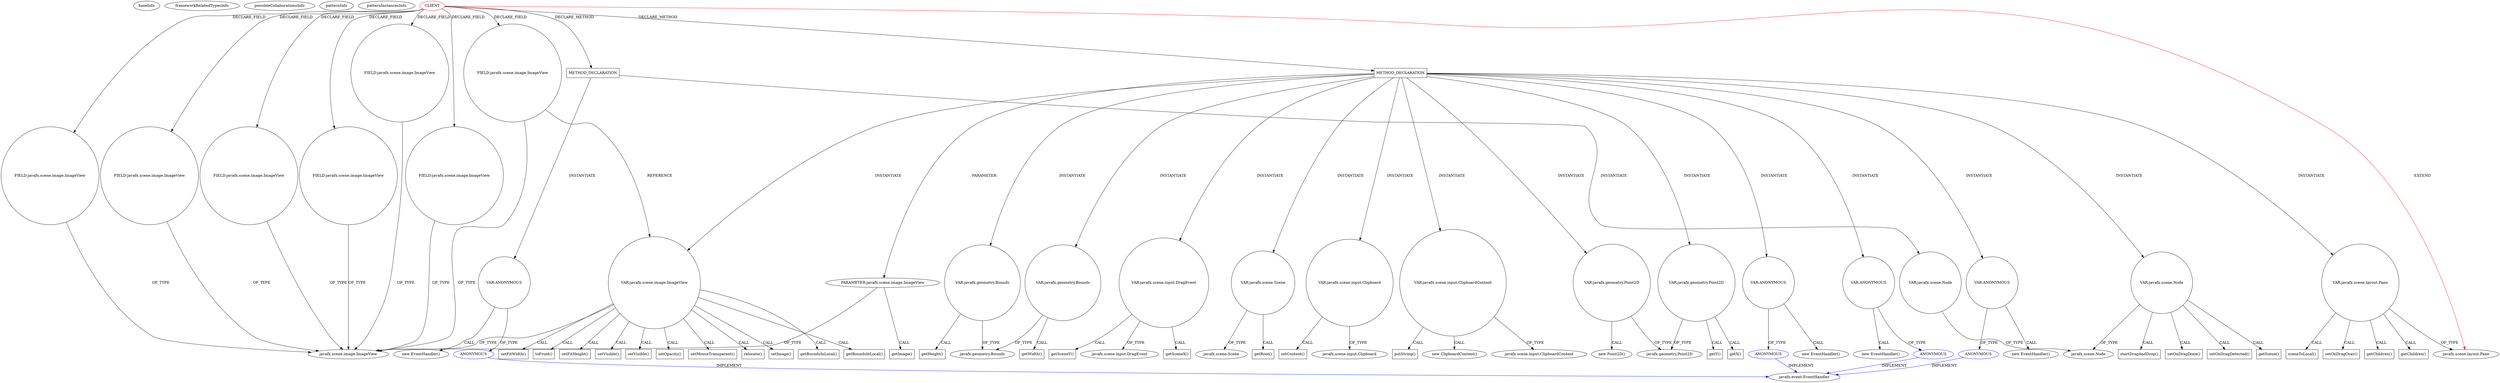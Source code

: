 digraph {
baseInfo[graphId=3846,category="pattern",isAnonymous=false,possibleRelation=true]
frameworkRelatedTypesInfo[0="javafx.scene.layout.Pane"]
possibleCollaborationsInfo[0="3846~INSTANTIATION-CLIENT_METHOD_DECLARATION-~javafx.scene.layout.Pane ~javafx.event.EventHandler ~false~true",1="3846~INSTANTIATION-CLIENT_METHOD_DECLARATION-~javafx.scene.layout.Pane ~javafx.event.EventHandler ~false~true",2="3846~INSTANTIATION-CLIENT_METHOD_DECLARATION-~javafx.scene.layout.Pane ~javafx.event.EventHandler ~false~true",3="3846~INSTANTIATION-CLIENT_METHOD_DECLARATION-~javafx.scene.layout.Pane ~javafx.event.EventHandler ~false~true"]
patternInfo[frequency=2.0,patternRootClient=0]
patternInstancesInfo[0="prashker-KingsSGF~/prashker-KingsSGF/KingsSGF-master/src/uiSam/HexTileView.java~HexTileView~3900",1="prashker-KingsSGF~/prashker-KingsSGF/KingsSGF-master/src/uiSam/BankView.java~BankView~3932"]
176[label="PARAMETER:javafx.scene.image.ImageView",vertexType="PARAMETER_DECLARATION",isFrameworkType=false]
3[label="javafx.scene.image.ImageView",vertexType="FRAMEWORK_CLASS_TYPE",isFrameworkType=false]
4[label="FIELD:javafx.scene.image.ImageView",vertexType="FIELD_DECLARATION",isFrameworkType=false,shape=circle]
6[label="FIELD:javafx.scene.image.ImageView",vertexType="FIELD_DECLARATION",isFrameworkType=false,shape=circle]
12[label="FIELD:javafx.scene.image.ImageView",vertexType="FIELD_DECLARATION",isFrameworkType=false,shape=circle]
16[label="FIELD:javafx.scene.image.ImageView",vertexType="FIELD_DECLARATION",isFrameworkType=false,shape=circle]
8[label="FIELD:javafx.scene.image.ImageView",vertexType="FIELD_DECLARATION",isFrameworkType=false,shape=circle]
10[label="FIELD:javafx.scene.image.ImageView",vertexType="FIELD_DECLARATION",isFrameworkType=false,shape=circle]
20[label="FIELD:javafx.scene.image.ImageView",vertexType="FIELD_DECLARATION",isFrameworkType=false,shape=circle]
0[label="CLIENT",vertexType="ROOT_CLIENT_CLASS_DECLARATION",isFrameworkType=false,color=red]
1[label="javafx.scene.layout.Pane",vertexType="FRAMEWORK_CLASS_TYPE",isFrameworkType=false]
175[label="METHOD_DECLARATION",vertexType="CLIENT_METHOD_DECLARATION",isFrameworkType=false,shape=box]
225[label="VAR:ANONYMOUS",vertexType="VARIABLE_EXPRESION",isFrameworkType=false,shape=circle]
226[label="ANONYMOUS",vertexType="REFERENCE_ANONYMOUS_DECLARATION",isFrameworkType=false,color=blue]
224[label="new EventHandler()",vertexType="CONSTRUCTOR_CALL",isFrameworkType=false]
258[label="VAR:ANONYMOUS",vertexType="VARIABLE_EXPRESION",isFrameworkType=false,shape=circle]
259[label="ANONYMOUS",vertexType="REFERENCE_ANONYMOUS_DECLARATION",isFrameworkType=false,color=blue]
257[label="new EventHandler()",vertexType="CONSTRUCTOR_CALL",isFrameworkType=false]
187[label="VAR:ANONYMOUS",vertexType="VARIABLE_EXPRESION",isFrameworkType=false,shape=circle]
188[label="ANONYMOUS",vertexType="REFERENCE_ANONYMOUS_DECLARATION",isFrameworkType=false,color=blue]
186[label="new EventHandler()",vertexType="CONSTRUCTOR_CALL",isFrameworkType=false]
250[label="VAR:javafx.geometry.Bounds",vertexType="VARIABLE_EXPRESION",isFrameworkType=false,shape=circle]
243[label="VAR:javafx.geometry.Bounds",vertexType="VARIABLE_EXPRESION",isFrameworkType=false,shape=circle]
233[label="VAR:javafx.scene.input.DragEvent",vertexType="VARIABLE_EXPRESION",isFrameworkType=false,shape=circle]
234[label="getSceneX()",vertexType="INSIDE_CALL",isFrameworkType=false,shape=box]
237[label="getSceneY()",vertexType="INSIDE_CALL",isFrameworkType=false,shape=box]
199[label="VAR:javafx.scene.layout.Pane",vertexType="VARIABLE_EXPRESION",isFrameworkType=false,shape=circle]
223[label="setOnDragOver()",vertexType="INSIDE_CALL",isFrameworkType=false,shape=box]
203[label="getChildren()",vertexType="INSIDE_CALL",isFrameworkType=false,shape=box]
200[label="getChildren()",vertexType="INSIDE_CALL",isFrameworkType=false,shape=box]
178[label="VAR:javafx.scene.Scene",vertexType="VARIABLE_EXPRESION",isFrameworkType=false,shape=circle]
85[label="javafx.event.EventHandler",vertexType="FRAMEWORK_INTERFACE_TYPE",isFrameworkType=false]
149[label="ANONYMOUS",vertexType="REFERENCE_ANONYMOUS_DECLARATION",isFrameworkType=false,color=blue]
148[label="VAR:ANONYMOUS",vertexType="VARIABLE_EXPRESION",isFrameworkType=false,shape=circle]
147[label="new EventHandler()",vertexType="CONSTRUCTOR_CALL",isFrameworkType=false]
194[label="getImage()",vertexType="INSIDE_CALL",isFrameworkType=false,shape=box]
219[label="VAR:javafx.scene.input.Clipboard",vertexType="VARIABLE_EXPRESION",isFrameworkType=false,shape=circle]
220[label="setContent()",vertexType="INSIDE_CALL",isFrameworkType=false,shape=box]
251[label="getHeight()",vertexType="INSIDE_CALL",isFrameworkType=false,shape=box]
229[label="sceneToLocal()",vertexType="INSIDE_CALL",isFrameworkType=false,shape=box]
117[label="javafx.scene.input.Clipboard",vertexType="FRAMEWORK_CLASS_TYPE",isFrameworkType=false]
179[label="getRoot()",vertexType="INSIDE_CALL",isFrameworkType=false,shape=box]
104[label="METHOD_DECLARATION",vertexType="CLIENT_METHOD_DECLARATION",isFrameworkType=false,shape=box]
244[label="getWidth()",vertexType="INSIDE_CALL",isFrameworkType=false,shape=box]
190[label="VAR:javafx.scene.image.ImageView",vertexType="VARIABLE_EXPRESION",isFrameworkType=false,shape=circle]
196[label="setFitHeight()",vertexType="INSIDE_CALL",isFrameworkType=false,shape=box]
262[label="setVisible()",vertexType="INSIDE_CALL",isFrameworkType=false,shape=box]
211[label="setVisible()",vertexType="INSIDE_CALL",isFrameworkType=false,shape=box]
205[label="setOpacity()",vertexType="INSIDE_CALL",isFrameworkType=false,shape=box]
209[label="setMouseTransparent()",vertexType="INSIDE_CALL",isFrameworkType=false,shape=box]
215[label="VAR:javafx.scene.input.ClipboardContent",vertexType="VARIABLE_EXPRESION",isFrameworkType=false,shape=circle]
216[label="javafx.scene.input.ClipboardContent",vertexType="FRAMEWORK_CLASS_TYPE",isFrameworkType=false]
245[label="javafx.geometry.Bounds",vertexType="FRAMEWORK_CLASS_TYPE",isFrameworkType=false]
239[label="relocate()",vertexType="INSIDE_CALL",isFrameworkType=false,shape=box]
181[label="VAR:javafx.scene.Node",vertexType="VARIABLE_EXPRESION",isFrameworkType=false,shape=circle]
213[label="startDragAndDrop()",vertexType="INSIDE_CALL",isFrameworkType=false,shape=box]
256[label="setOnDragDone()",vertexType="INSIDE_CALL",isFrameworkType=false,shape=box]
81[label="javafx.scene.Node",vertexType="FRAMEWORK_CLASS_TYPE",isFrameworkType=false]
105[label="VAR:javafx.scene.Node",vertexType="VARIABLE_EXPRESION",isFrameworkType=false,shape=circle]
191[label="setImage()",vertexType="INSIDE_CALL",isFrameworkType=false,shape=box]
185[label="setOnDragDetected()",vertexType="INSIDE_CALL",isFrameworkType=false,shape=box]
247[label="getBoundsInLocal()",vertexType="INSIDE_CALL",isFrameworkType=false,shape=box]
254[label="getBoundsInLocal()",vertexType="INSIDE_CALL",isFrameworkType=false,shape=box]
218[label="putString()",vertexType="INSIDE_CALL",isFrameworkType=false,shape=box]
198[label="setFitWidth()",vertexType="INSIDE_CALL",isFrameworkType=false,shape=box]
214[label="new ClipboardContent()",vertexType="CONSTRUCTOR_CALL",isFrameworkType=false]
182[label="getScene()",vertexType="INSIDE_CALL",isFrameworkType=false,shape=box]
114[label="javafx.scene.input.DragEvent",vertexType="FRAMEWORK_CLASS_TYPE",isFrameworkType=false]
132[label="javafx.scene.Scene",vertexType="FRAMEWORK_CLASS_TYPE",isFrameworkType=false]
231[label="VAR:javafx.geometry.Point2D",vertexType="VARIABLE_EXPRESION",isFrameworkType=false,shape=circle]
230[label="new Point2D()",vertexType="CONSTRUCTOR_CALL",isFrameworkType=false]
240[label="VAR:javafx.geometry.Point2D",vertexType="VARIABLE_EXPRESION",isFrameworkType=false,shape=circle]
249[label="getY()",vertexType="INSIDE_CALL",isFrameworkType=false,shape=box]
232[label="javafx.geometry.Point2D",vertexType="FRAMEWORK_CLASS_TYPE",isFrameworkType=false]
207[label="toFront()",vertexType="INSIDE_CALL",isFrameworkType=false,shape=box]
241[label="getX()",vertexType="INSIDE_CALL",isFrameworkType=false,shape=box]
178->132[label="OF_TYPE"]
0->175[label="DECLARE_METHOD"]
187->186[label="CALL"]
199->1[label="OF_TYPE"]
175->258[label="INSTANTIATE"]
175->178[label="INSTANTIATE"]
175->240[label="INSTANTIATE"]
243->245[label="OF_TYPE"]
219->117[label="OF_TYPE"]
0->4[label="DECLARE_FIELD"]
0->20[label="DECLARE_FIELD"]
175->231[label="INSTANTIATE"]
0->1[label="EXTEND",color=red]
233->114[label="OF_TYPE"]
0->6[label="DECLARE_FIELD"]
175->250[label="INSTANTIATE"]
181->81[label="OF_TYPE"]
8->3[label="OF_TYPE"]
190->205[label="CALL"]
175->219[label="INSTANTIATE"]
181->213[label="CALL"]
231->230[label="CALL"]
187->188[label="OF_TYPE"]
215->216[label="OF_TYPE"]
105->81[label="OF_TYPE"]
4->3[label="OF_TYPE"]
104->148[label="INSTANTIATE"]
240->241[label="CALL"]
104->105[label="INSTANTIATE"]
181->256[label="CALL"]
0->12[label="DECLARE_FIELD"]
199->229[label="CALL"]
181->185[label="CALL"]
149->85[label="IMPLEMENT",color=blue]
231->232[label="OF_TYPE"]
225->226[label="OF_TYPE"]
176->3[label="OF_TYPE"]
258->259[label="OF_TYPE"]
175->187[label="INSTANTIATE"]
0->8[label="DECLARE_FIELD"]
190->207[label="CALL"]
175->225[label="INSTANTIATE"]
190->209[label="CALL"]
215->214[label="CALL"]
243->244[label="CALL"]
219->220[label="CALL"]
190->262[label="CALL"]
240->232[label="OF_TYPE"]
175->181[label="INSTANTIATE"]
148->149[label="OF_TYPE"]
175->215[label="INSTANTIATE"]
0->104[label="DECLARE_METHOD"]
190->247[label="CALL"]
258->257[label="CALL"]
175->199[label="INSTANTIATE"]
190->3[label="OF_TYPE"]
233->234[label="CALL"]
148->147[label="CALL"]
240->249[label="CALL"]
175->176[label="PARAMETER"]
0->10[label="DECLARE_FIELD"]
0->16[label="DECLARE_FIELD"]
225->224[label="CALL"]
181->182[label="CALL"]
10->3[label="OF_TYPE"]
20->3[label="OF_TYPE"]
259->85[label="IMPLEMENT",color=blue]
175->233[label="INSTANTIATE"]
199->223[label="CALL"]
176->194[label="CALL"]
233->237[label="CALL"]
199->203[label="CALL"]
190->254[label="CALL"]
190->191[label="CALL"]
199->200[label="CALL"]
16->3[label="OF_TYPE"]
190->239[label="CALL"]
178->179[label="CALL"]
175->190[label="INSTANTIATE"]
190->211[label="CALL"]
12->3[label="OF_TYPE"]
250->245[label="OF_TYPE"]
190->196[label="CALL"]
226->85[label="IMPLEMENT",color=blue]
250->251[label="CALL"]
4->190[label="REFERENCE"]
175->243[label="INSTANTIATE"]
215->218[label="CALL"]
6->3[label="OF_TYPE"]
188->85[label="IMPLEMENT",color=blue]
190->198[label="CALL"]
}
